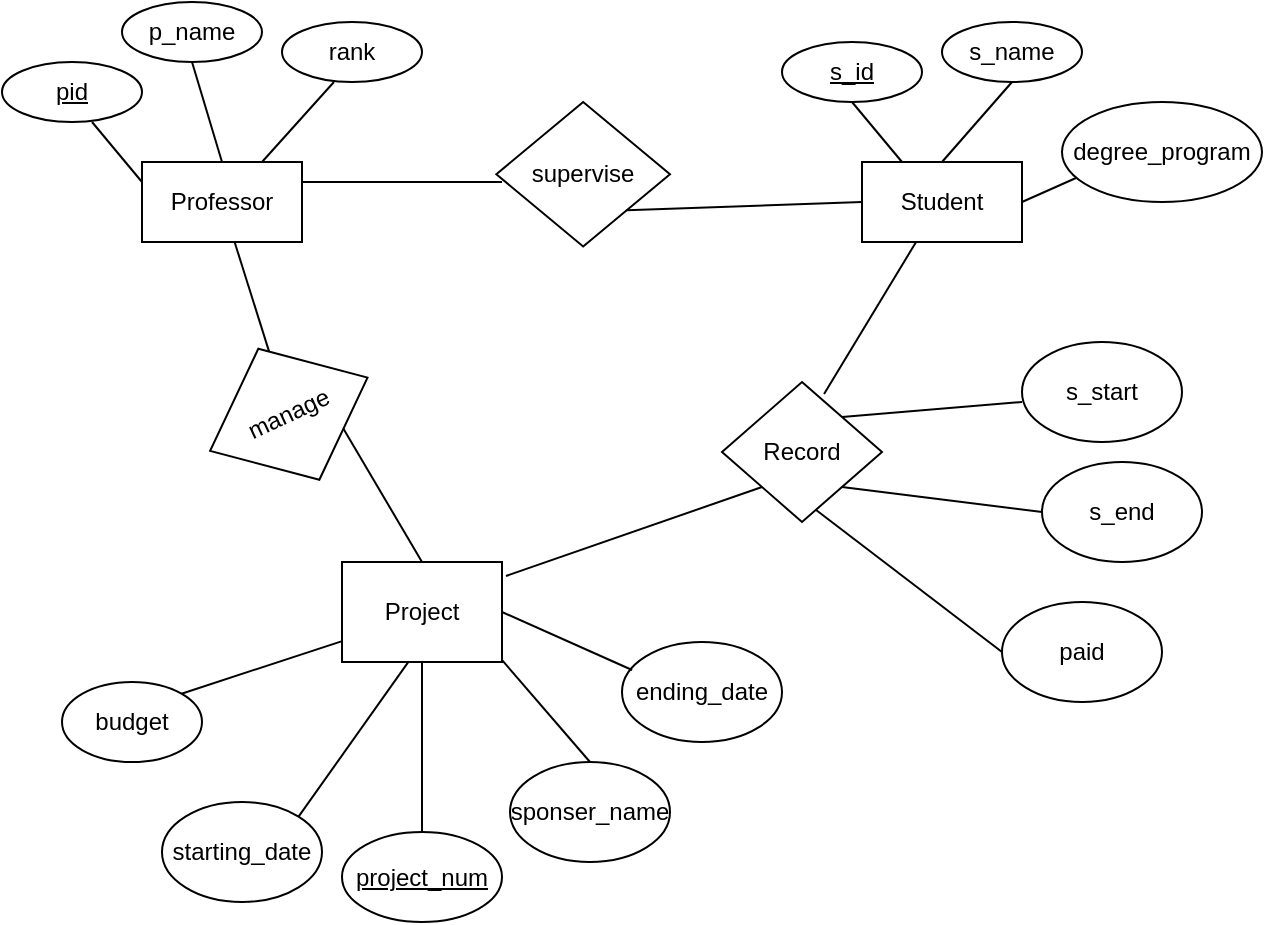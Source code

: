 <mxfile version="14.4.8" type="device"><diagram id="dJw2hXfZ3faLV_NMBmVP" name="Page-1"><mxGraphModel dx="1351" dy="660" grid="1" gridSize="10" guides="1" tooltips="1" connect="1" arrows="1" fold="1" page="1" pageScale="1" pageWidth="827" pageHeight="1169" math="0" shadow="0"><root><mxCell id="0"/><mxCell id="1" parent="0"/><mxCell id="3Fw1kOPUl31u2My9kVU8-1" value="Professor" style="rounded=0;whiteSpace=wrap;html=1;" parent="1" vertex="1"><mxGeometry x="80" y="330" width="80" height="40" as="geometry"/></mxCell><mxCell id="3Fw1kOPUl31u2My9kVU8-2" value="Student" style="rounded=0;whiteSpace=wrap;html=1;" parent="1" vertex="1"><mxGeometry x="440" y="330" width="80" height="40" as="geometry"/></mxCell><mxCell id="3Fw1kOPUl31u2My9kVU8-4" value="&lt;u&gt;pid&lt;/u&gt;" style="ellipse;whiteSpace=wrap;html=1;" parent="1" vertex="1"><mxGeometry x="10" y="280" width="70" height="30" as="geometry"/></mxCell><mxCell id="3Fw1kOPUl31u2My9kVU8-5" value="p_name&lt;span style=&quot;color: rgba(0 , 0 , 0 , 0) ; font-family: monospace ; font-size: 0px&quot;&gt;%3CmxGraphModel%3E%3Croot%3E%3CmxCell%20id%3D%220%22%2F%3E%3CmxCell%20id%3D%221%22%20parent%3D%220%22%2F%3E%3CmxCell%20id%3D%222%22%20value%3D%22id%22%20style%3D%22ellipse%3BwhiteSpace%3Dwrap%3Bhtml%3D1%3B%22%20vertex%3D%221%22%20parent%3D%221%22%3E%3CmxGeometry%20x%3D%2230%22%20y%3D%22240%22%20width%3D%2270%22%20height%3D%2230%22%20as%3D%22geometry%22%2F%3E%3C%2FmxCell%3E%3C%2Froot%3E%3C%2FmxGraphModel%3E&lt;/span&gt;" style="ellipse;whiteSpace=wrap;html=1;" parent="1" vertex="1"><mxGeometry x="70" y="250" width="70" height="30" as="geometry"/></mxCell><mxCell id="3Fw1kOPUl31u2My9kVU8-6" value="rank" style="ellipse;whiteSpace=wrap;html=1;" parent="1" vertex="1"><mxGeometry x="150" y="260" width="70" height="30" as="geometry"/></mxCell><mxCell id="3Fw1kOPUl31u2My9kVU8-7" value="&lt;u&gt;s_id&lt;/u&gt;" style="ellipse;whiteSpace=wrap;html=1;" parent="1" vertex="1"><mxGeometry x="400" y="270" width="70" height="30" as="geometry"/></mxCell><mxCell id="3Fw1kOPUl31u2My9kVU8-8" value="s_name&lt;span style=&quot;color: rgba(0 , 0 , 0 , 0) ; font-family: monospace ; font-size: 0px&quot;&gt;%3CmxGraphModel%3E%3Croot%3E%3CmxCell%20id%3D%220%22%2F%3E%3CmxCell%20id%3D%221%22%20parent%3D%220%22%2F%3E%3CmxCell%20id%3D%222%22%20value%3D%22id%22%20style%3D%22ellipse%3BwhiteSpace%3Dwrap%3Bhtml%3D1%3B%22%20vertex%3D%221%22%20parent%3D%221%22%3E%3CmxGeometry%20x%3D%2230%22%20y%3D%22240%22%20width%3D%2270%22%20height%3D%2230%22%20as%3D%22geometry%22%2F%3E%3C%2FmxCell%3E%3C%2Froot%3E%3C%2FmxGraphModel%3E&lt;/span&gt;" style="ellipse;whiteSpace=wrap;html=1;" parent="1" vertex="1"><mxGeometry x="480" y="260" width="70" height="30" as="geometry"/></mxCell><mxCell id="3Fw1kOPUl31u2My9kVU8-9" value="degree_program" style="ellipse;whiteSpace=wrap;html=1;" parent="1" vertex="1"><mxGeometry x="540" y="300" width="100" height="50" as="geometry"/></mxCell><mxCell id="3Fw1kOPUl31u2My9kVU8-11" value="&lt;u&gt;project_num&lt;/u&gt;" style="ellipse;whiteSpace=wrap;html=1;" parent="1" vertex="1"><mxGeometry x="180" y="665" width="80" height="45" as="geometry"/></mxCell><mxCell id="3Fw1kOPUl31u2My9kVU8-12" value="sponser_name&lt;span style=&quot;color: rgba(0 , 0 , 0 , 0) ; font-family: monospace ; font-size: 0px&quot;&gt;%3CmxGraphModel%3E%3Croot%3E%3CmxCell%20id%3D%220%22%2F%3E%3CmxCell%20id%3D%221%22%20parent%3D%220%22%2F%3E%3CmxCell%20id%3D%222%22%20value%3D%22id%22%20style%3D%22ellipse%3BwhiteSpace%3Dwrap%3Bhtml%3D1%3B%22%20vertex%3D%221%22%20parent%3D%221%22%3E%3CmxGeometry%20x%3D%2230%22%20y%3D%22240%22%20width%3D%2270%22%20height%3D%2230%22%20as%3D%22geometry%22%2F%3E%3C%2FmxCell%3E%3C%2Froot%3E%3C%2FmxGraphModl%3E&lt;/span&gt;" style="ellipse;whiteSpace=wrap;html=1;" parent="1" vertex="1"><mxGeometry x="264" y="630" width="80" height="50" as="geometry"/></mxCell><mxCell id="3Fw1kOPUl31u2My9kVU8-13" value="starting_date" style="ellipse;whiteSpace=wrap;html=1;" parent="1" vertex="1"><mxGeometry x="90" y="650" width="80" height="50" as="geometry"/></mxCell><mxCell id="3Fw1kOPUl31u2My9kVU8-14" value="ending_date" style="ellipse;whiteSpace=wrap;html=1;" parent="1" vertex="1"><mxGeometry x="320" y="570" width="80" height="50" as="geometry"/></mxCell><mxCell id="3Fw1kOPUl31u2My9kVU8-15" value="budget" style="ellipse;whiteSpace=wrap;html=1;" parent="1" vertex="1"><mxGeometry x="40" y="590" width="70" height="40" as="geometry"/></mxCell><mxCell id="3Fw1kOPUl31u2My9kVU8-16" value="" style="endArrow=none;html=1;entryX=0.371;entryY=1;entryDx=0;entryDy=0;entryPerimeter=0;exitX=0.75;exitY=0;exitDx=0;exitDy=0;" parent="1" source="3Fw1kOPUl31u2My9kVU8-1" target="3Fw1kOPUl31u2My9kVU8-6" edge="1"><mxGeometry width="50" height="50" relative="1" as="geometry"><mxPoint x="390" y="530" as="sourcePoint"/><mxPoint x="440" y="480" as="targetPoint"/></mxGeometry></mxCell><mxCell id="3Fw1kOPUl31u2My9kVU8-17" value="" style="endArrow=none;html=1;entryX=0.5;entryY=1;entryDx=0;entryDy=0;exitX=0.5;exitY=0;exitDx=0;exitDy=0;" parent="1" source="3Fw1kOPUl31u2My9kVU8-1" target="3Fw1kOPUl31u2My9kVU8-5" edge="1"><mxGeometry width="50" height="50" relative="1" as="geometry"><mxPoint x="390" y="530" as="sourcePoint"/><mxPoint x="440" y="480" as="targetPoint"/></mxGeometry></mxCell><mxCell id="3Fw1kOPUl31u2My9kVU8-18" value="" style="endArrow=none;html=1;entryX=0.643;entryY=1;entryDx=0;entryDy=0;entryPerimeter=0;exitX=0;exitY=0.25;exitDx=0;exitDy=0;" parent="1" source="3Fw1kOPUl31u2My9kVU8-1" target="3Fw1kOPUl31u2My9kVU8-4" edge="1"><mxGeometry width="50" height="50" relative="1" as="geometry"><mxPoint x="390" y="530" as="sourcePoint"/><mxPoint x="440" y="480" as="targetPoint"/></mxGeometry></mxCell><mxCell id="3Fw1kOPUl31u2My9kVU8-19" value="" style="endArrow=none;html=1;entryX=0.5;entryY=1;entryDx=0;entryDy=0;exitX=0.25;exitY=0;exitDx=0;exitDy=0;" parent="1" source="3Fw1kOPUl31u2My9kVU8-2" target="3Fw1kOPUl31u2My9kVU8-7" edge="1"><mxGeometry width="50" height="50" relative="1" as="geometry"><mxPoint x="390" y="530" as="sourcePoint"/><mxPoint x="440" y="480" as="targetPoint"/></mxGeometry></mxCell><mxCell id="3Fw1kOPUl31u2My9kVU8-21" value="" style="endArrow=none;html=1;entryX=0.5;entryY=1;entryDx=0;entryDy=0;exitX=0.5;exitY=0;exitDx=0;exitDy=0;" parent="1" source="3Fw1kOPUl31u2My9kVU8-2" target="3Fw1kOPUl31u2My9kVU8-8" edge="1"><mxGeometry width="50" height="50" relative="1" as="geometry"><mxPoint x="390" y="530" as="sourcePoint"/><mxPoint x="440" y="480" as="targetPoint"/></mxGeometry></mxCell><mxCell id="3Fw1kOPUl31u2My9kVU8-22" value="" style="endArrow=none;html=1;entryX=0.07;entryY=0.76;entryDx=0;entryDy=0;entryPerimeter=0;exitX=1;exitY=0.5;exitDx=0;exitDy=0;" parent="1" source="3Fw1kOPUl31u2My9kVU8-2" target="3Fw1kOPUl31u2My9kVU8-9" edge="1"><mxGeometry width="50" height="50" relative="1" as="geometry"><mxPoint x="390" y="530" as="sourcePoint"/><mxPoint x="440" y="480" as="targetPoint"/></mxGeometry></mxCell><mxCell id="3Fw1kOPUl31u2My9kVU8-23" value="" style="endArrow=none;html=1;exitX=0.5;exitY=0;exitDx=0;exitDy=0;" parent="1" source="3Fw1kOPUl31u2My9kVU8-12" edge="1"><mxGeometry width="50" height="50" relative="1" as="geometry"><mxPoint x="320" y="640" as="sourcePoint"/><mxPoint x="253.523" y="571.477" as="targetPoint"/></mxGeometry></mxCell><mxCell id="3Fw1kOPUl31u2My9kVU8-24" value="" style="endArrow=none;html=1;entryX=0.063;entryY=0.28;entryDx=0;entryDy=0;entryPerimeter=0;exitX=1;exitY=0.5;exitDx=0;exitDy=0;" parent="1" source="NZ-hOQuiqqHfTaeKeIRf-1" target="3Fw1kOPUl31u2My9kVU8-14" edge="1"><mxGeometry width="50" height="50" relative="1" as="geometry"><mxPoint x="263" y="561.04" as="sourcePoint"/><mxPoint x="370" y="590" as="targetPoint"/></mxGeometry></mxCell><mxCell id="3Fw1kOPUl31u2My9kVU8-25" value="" style="endArrow=none;html=1;exitX=0.5;exitY=0;exitDx=0;exitDy=0;entryX=0.5;entryY=1;entryDx=0;entryDy=0;" parent="1" source="3Fw1kOPUl31u2My9kVU8-11" target="NZ-hOQuiqqHfTaeKeIRf-1" edge="1"><mxGeometry width="50" height="50" relative="1" as="geometry"><mxPoint x="320" y="640" as="sourcePoint"/><mxPoint x="235" y="590" as="targetPoint"/></mxGeometry></mxCell><mxCell id="3Fw1kOPUl31u2My9kVU8-26" value="" style="endArrow=none;html=1;exitX=1;exitY=0;exitDx=0;exitDy=0;" parent="1" source="3Fw1kOPUl31u2My9kVU8-13" edge="1"><mxGeometry width="50" height="50" relative="1" as="geometry"><mxPoint x="320" y="640" as="sourcePoint"/><mxPoint x="218.075" y="573.075" as="targetPoint"/></mxGeometry></mxCell><mxCell id="3Fw1kOPUl31u2My9kVU8-27" value="" style="endArrow=none;html=1;exitX=1;exitY=0;exitDx=0;exitDy=0;entryX=0.138;entryY=0.638;entryDx=0;entryDy=0;entryPerimeter=0;" parent="1" source="3Fw1kOPUl31u2My9kVU8-15" edge="1"><mxGeometry width="50" height="50" relative="1" as="geometry"><mxPoint x="320" y="640" as="sourcePoint"/><mxPoint x="206.04" y="561.04" as="targetPoint"/></mxGeometry></mxCell><mxCell id="3Fw1kOPUl31u2My9kVU8-28" value="" style="endArrow=none;html=1;entryX=0.5;entryY=0;entryDx=0;entryDy=0;exitX=1;exitY=0;exitDx=0;exitDy=0;" parent="1" source="-oTPGykGEf-9K2xEzdK2-1" target="NZ-hOQuiqqHfTaeKeIRf-1" edge="1"><mxGeometry width="50" height="50" relative="1" as="geometry"><mxPoint x="180" y="470" as="sourcePoint"/><mxPoint x="285" y="460" as="targetPoint"/></mxGeometry></mxCell><mxCell id="3Fw1kOPUl31u2My9kVU8-30" value="" style="endArrow=none;html=1;exitX=1;exitY=0.25;exitDx=0;exitDy=0;" parent="1" source="3Fw1kOPUl31u2My9kVU8-1" edge="1"><mxGeometry width="50" height="50" relative="1" as="geometry"><mxPoint x="240" y="350" as="sourcePoint"/><mxPoint x="260" y="340" as="targetPoint"/></mxGeometry></mxCell><mxCell id="NZ-hOQuiqqHfTaeKeIRf-1" value="Project" style="rounded=0;whiteSpace=wrap;html=1;" parent="1" vertex="1"><mxGeometry x="180" y="530" width="80" height="50" as="geometry"/></mxCell><mxCell id="NZ-hOQuiqqHfTaeKeIRf-2" value="Record" style="rhombus;whiteSpace=wrap;html=1;rotation=0;" parent="1" vertex="1"><mxGeometry x="370" y="440" width="80" height="70" as="geometry"/></mxCell><mxCell id="NZ-hOQuiqqHfTaeKeIRf-3" value="" style="endArrow=none;html=1;exitX=1;exitY=0;exitDx=0;exitDy=0;" parent="1" source="NZ-hOQuiqqHfTaeKeIRf-2" edge="1"><mxGeometry width="50" height="50" relative="1" as="geometry"><mxPoint x="460" y="470" as="sourcePoint"/><mxPoint x="520" y="450" as="targetPoint"/></mxGeometry></mxCell><mxCell id="NZ-hOQuiqqHfTaeKeIRf-6" value="s_start" style="ellipse;whiteSpace=wrap;html=1;" parent="1" vertex="1"><mxGeometry x="520" y="420" width="80" height="50" as="geometry"/></mxCell><mxCell id="NZ-hOQuiqqHfTaeKeIRf-7" value="s_end" style="ellipse;whiteSpace=wrap;html=1;" parent="1" vertex="1"><mxGeometry x="530" y="480" width="80" height="50" as="geometry"/></mxCell><mxCell id="NZ-hOQuiqqHfTaeKeIRf-8" value="" style="endArrow=none;html=1;exitX=1;exitY=1;exitDx=0;exitDy=0;entryX=0;entryY=0.5;entryDx=0;entryDy=0;" parent="1" source="NZ-hOQuiqqHfTaeKeIRf-2" target="NZ-hOQuiqqHfTaeKeIRf-7" edge="1"><mxGeometry width="50" height="50" relative="1" as="geometry"><mxPoint x="500" y="500" as="sourcePoint"/><mxPoint x="550" y="450" as="targetPoint"/></mxGeometry></mxCell><mxCell id="NZ-hOQuiqqHfTaeKeIRf-9" value="paid" style="ellipse;whiteSpace=wrap;html=1;" parent="1" vertex="1"><mxGeometry x="510" y="550" width="80" height="50" as="geometry"/></mxCell><mxCell id="NZ-hOQuiqqHfTaeKeIRf-10" value="" style="endArrow=none;html=1;exitX=0.588;exitY=0.914;exitDx=0;exitDy=0;exitPerimeter=0;entryX=0;entryY=0.5;entryDx=0;entryDy=0;" parent="1" source="NZ-hOQuiqqHfTaeKeIRf-2" target="NZ-hOQuiqqHfTaeKeIRf-9" edge="1"><mxGeometry width="50" height="50" relative="1" as="geometry"><mxPoint x="440" y="540" as="sourcePoint"/><mxPoint x="490" y="490" as="targetPoint"/></mxGeometry></mxCell><mxCell id="NZ-hOQuiqqHfTaeKeIRf-11" value="" style="endArrow=none;html=1;exitX=1.025;exitY=0.14;exitDx=0;exitDy=0;exitPerimeter=0;entryX=0;entryY=1;entryDx=0;entryDy=0;" parent="1" source="NZ-hOQuiqqHfTaeKeIRf-1" target="NZ-hOQuiqqHfTaeKeIRf-2" edge="1"><mxGeometry width="50" height="50" relative="1" as="geometry"><mxPoint x="260" y="550" as="sourcePoint"/><mxPoint x="310" y="500" as="targetPoint"/></mxGeometry></mxCell><mxCell id="NZ-hOQuiqqHfTaeKeIRf-12" value="" style="endArrow=none;html=1;entryX=0.338;entryY=1;entryDx=0;entryDy=0;entryPerimeter=0;exitX=0.638;exitY=0.086;exitDx=0;exitDy=0;exitPerimeter=0;" parent="1" source="NZ-hOQuiqqHfTaeKeIRf-2" target="3Fw1kOPUl31u2My9kVU8-2" edge="1"><mxGeometry width="50" height="50" relative="1" as="geometry"><mxPoint x="420" y="460" as="sourcePoint"/><mxPoint x="470" y="410" as="targetPoint"/></mxGeometry></mxCell><mxCell id="-oTPGykGEf-9K2xEzdK2-1" value="manage" style="rhombus;whiteSpace=wrap;html=1;rotation=-25;direction=south;" vertex="1" parent="1"><mxGeometry x="110" y="420" width="86.83" height="72.25" as="geometry"/></mxCell><mxCell id="-oTPGykGEf-9K2xEzdK2-2" value="" style="endArrow=none;html=1;" edge="1" parent="1" source="-oTPGykGEf-9K2xEzdK2-1" target="3Fw1kOPUl31u2My9kVU8-1"><mxGeometry width="50" height="50" relative="1" as="geometry"><mxPoint x="130" y="410" as="sourcePoint"/><mxPoint x="180" y="360" as="targetPoint"/></mxGeometry></mxCell><mxCell id="-oTPGykGEf-9K2xEzdK2-3" value="supervise" style="rhombus;whiteSpace=wrap;html=1;rotation=0;direction=south;" vertex="1" parent="1"><mxGeometry x="257.17" y="300" width="86.83" height="72.25" as="geometry"/></mxCell><mxCell id="-oTPGykGEf-9K2xEzdK2-4" value="" style="endArrow=none;html=1;entryX=0;entryY=0.5;entryDx=0;entryDy=0;exitX=1;exitY=0;exitDx=0;exitDy=0;" edge="1" parent="1" source="-oTPGykGEf-9K2xEzdK2-3" target="3Fw1kOPUl31u2My9kVU8-2"><mxGeometry width="50" height="50" relative="1" as="geometry"><mxPoint x="330" y="350" as="sourcePoint"/><mxPoint x="270.0" y="350" as="targetPoint"/></mxGeometry></mxCell></root></mxGraphModel></diagram></mxfile>